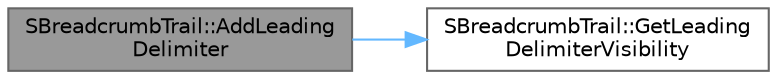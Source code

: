 digraph "SBreadcrumbTrail::AddLeadingDelimiter"
{
 // INTERACTIVE_SVG=YES
 // LATEX_PDF_SIZE
  bgcolor="transparent";
  edge [fontname=Helvetica,fontsize=10,labelfontname=Helvetica,labelfontsize=10];
  node [fontname=Helvetica,fontsize=10,shape=box,height=0.2,width=0.4];
  rankdir="LR";
  Node1 [id="Node000001",label="SBreadcrumbTrail::AddLeading\lDelimiter",height=0.2,width=0.4,color="gray40", fillcolor="grey60", style="filled", fontcolor="black",tooltip="Adds a delimiter that is always visible."];
  Node1 -> Node2 [id="edge1_Node000001_Node000002",color="steelblue1",style="solid",tooltip=" "];
  Node2 [id="Node000002",label="SBreadcrumbTrail::GetLeading\lDelimiterVisibility",height=0.2,width=0.4,color="grey40", fillcolor="white", style="filled",URL="$dd/d7a/classSBreadcrumbTrail.html#ae7ad324c7a3355663b2429ca953ea081",tooltip="Handler to determine the visibility of the arrow before all crumbs."];
}
